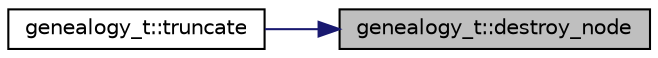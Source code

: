 digraph "genealogy_t::destroy_node"
{
 // LATEX_PDF_SIZE
  edge [fontname="Helvetica",fontsize="10",labelfontname="Helvetica",labelfontsize="10"];
  node [fontname="Helvetica",fontsize="10",shape=record];
  rankdir="RL";
  Node1 [label="genealogy_t::destroy_node",height=0.2,width=0.4,color="black", fillcolor="grey75", style="filled", fontcolor="black",tooltip=" "];
  Node1 -> Node2 [dir="back",color="midnightblue",fontsize="10",style="solid",fontname="Helvetica"];
  Node2 [label="genealogy_t::truncate",height=0.2,width=0.4,color="black", fillcolor="white", style="filled",URL="$classgenealogy__t.html#a72148a28fcdca2a58aa2c50784898159",tooltip=" "];
}
